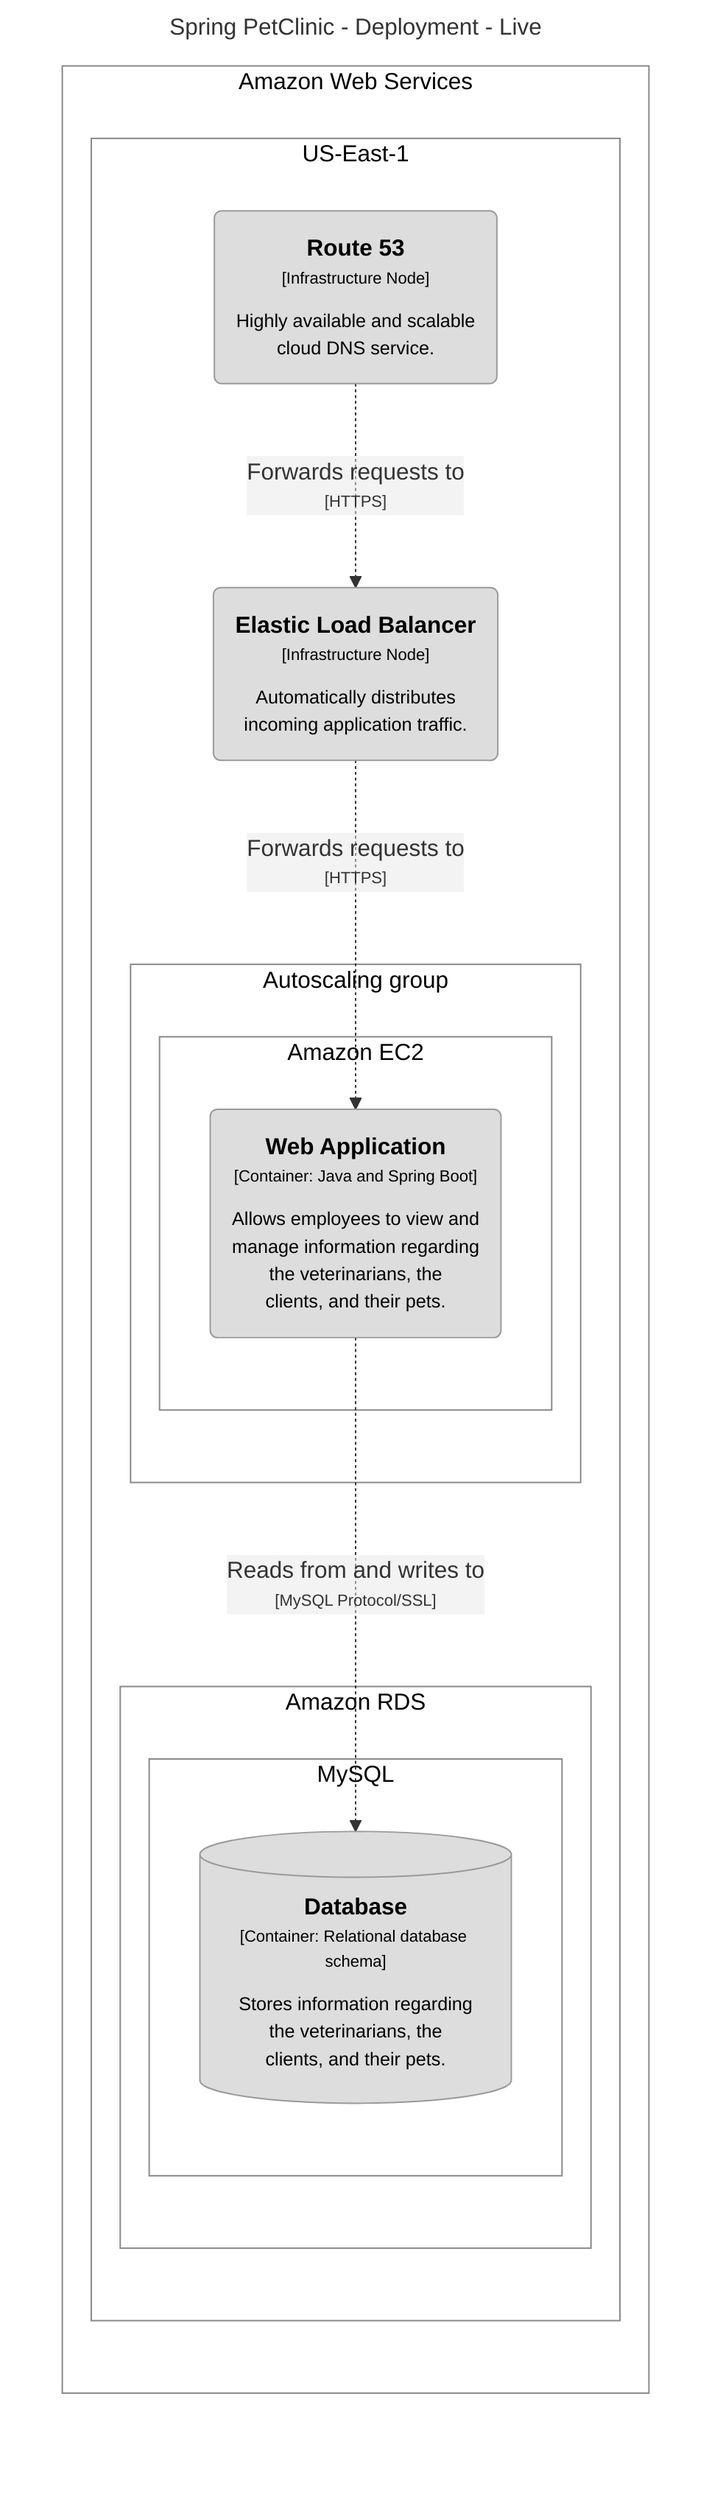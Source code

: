 graph LR
  linkStyle default fill:#ffffff

  subgraph diagram ["Spring PetClinic - Deployment - Live"]
    style diagram fill:#ffffff,stroke:#ffffff

    subgraph 5 [Amazon Web Services]
      style 5 fill:#ffffff,stroke:#888888,color:#000000

      subgraph 6 [US-East-1]
        style 6 fill:#ffffff,stroke:#888888,color:#000000

        subgraph 12 [Amazon RDS]
          style 12 fill:#ffffff,stroke:#888888,color:#000000

          subgraph 13 [MySQL]
            style 13 fill:#ffffff,stroke:#888888,color:#000000

            14[("<div style='font-weight: bold'>Database</div><div style='font-size: 70%; margin-top: 0px'>[Container: Relational database schema]</div><div style='font-size: 80%; margin-top:10px'>Stores information regarding<br />the veterinarians, the<br />clients, and their pets.</div>")]
            style 14 fill:#dddddd,stroke:#9a9a9a,color:#000000
          end

        end

        7("<div style='font-weight: bold'>Route 53</div><div style='font-size: 70%; margin-top: 0px'>[Infrastructure Node]</div><div style='font-size: 80%; margin-top:10px'>Highly available and scalable<br />cloud DNS service.</div>")
        style 7 fill:#dddddd,stroke:#9a9a9a,color:#000000
        8("<div style='font-weight: bold'>Elastic Load Balancer</div><div style='font-size: 70%; margin-top: 0px'>[Infrastructure Node]</div><div style='font-size: 80%; margin-top:10px'>Automatically distributes<br />incoming application traffic.</div>")
        style 8 fill:#dddddd,stroke:#9a9a9a,color:#000000
        subgraph 9 [Autoscaling group]
          style 9 fill:#ffffff,stroke:#888888,color:#000000

          subgraph 10 [Amazon EC2]
            style 10 fill:#ffffff,stroke:#888888,color:#000000

            11("<div style='font-weight: bold'>Web Application</div><div style='font-size: 70%; margin-top: 0px'>[Container: Java and Spring Boot]</div><div style='font-size: 80%; margin-top:10px'>Allows employees to view and<br />manage information regarding<br />the veterinarians, the<br />clients, and their pets.</div>")
            style 11 fill:#dddddd,stroke:#9a9a9a,color:#000000
          end

        end

      end

    end

    11-. "<div>Reads from and writes to</div><div style='font-size: 70%'>[MySQL Protocol/SSL]</div>" .->14
    7-. "<div>Forwards requests to</div><div style='font-size: 70%'>[HTTPS]</div>" .->8
    8-. "<div>Forwards requests to</div><div style='font-size: 70%'>[HTTPS]</div>" .->11
  end